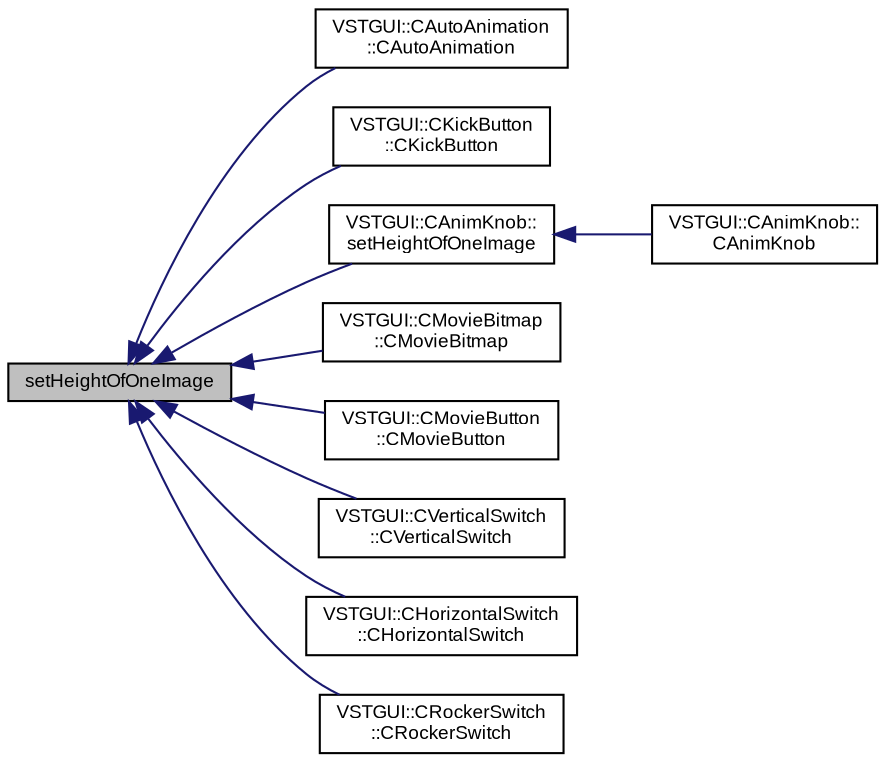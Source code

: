 digraph "setHeightOfOneImage"
{
  bgcolor="transparent";
  edge [fontname="Arial",fontsize="9",labelfontname="Arial",labelfontsize="9"];
  node [fontname="Arial",fontsize="9",shape=record];
  rankdir="LR";
  Node1 [label="setHeightOfOneImage",height=0.2,width=0.4,color="black", fillcolor="grey75", style="filled" fontcolor="black"];
  Node1 -> Node2 [dir="back",color="midnightblue",fontsize="9",style="solid",fontname="Arial"];
  Node2 [label="VSTGUI::CAutoAnimation\l::CAutoAnimation",height=0.2,width=0.4,color="black",URL="$class_v_s_t_g_u_i_1_1_c_auto_animation.html#a7451f9d997eb153a8c08d559dfe44332"];
  Node1 -> Node3 [dir="back",color="midnightblue",fontsize="9",style="solid",fontname="Arial"];
  Node3 [label="VSTGUI::CKickButton\l::CKickButton",height=0.2,width=0.4,color="black",URL="$class_v_s_t_g_u_i_1_1_c_kick_button.html#a221bcb70648d183f2113cbefa42164fd"];
  Node1 -> Node4 [dir="back",color="midnightblue",fontsize="9",style="solid",fontname="Arial"];
  Node4 [label="VSTGUI::CAnimKnob::\lsetHeightOfOneImage",height=0.2,width=0.4,color="black",URL="$class_v_s_t_g_u_i_1_1_c_anim_knob.html#aa461070209a686c8b44059191be2a3a3"];
  Node4 -> Node5 [dir="back",color="midnightblue",fontsize="9",style="solid",fontname="Arial"];
  Node5 [label="VSTGUI::CAnimKnob::\lCAnimKnob",height=0.2,width=0.4,color="black",URL="$class_v_s_t_g_u_i_1_1_c_anim_knob.html#aef27ee680f296482dcae1c7355aea393"];
  Node1 -> Node6 [dir="back",color="midnightblue",fontsize="9",style="solid",fontname="Arial"];
  Node6 [label="VSTGUI::CMovieBitmap\l::CMovieBitmap",height=0.2,width=0.4,color="black",URL="$class_v_s_t_g_u_i_1_1_c_movie_bitmap.html#ab7f5005eb14306c5cd408e6d41f71c11"];
  Node1 -> Node7 [dir="back",color="midnightblue",fontsize="9",style="solid",fontname="Arial"];
  Node7 [label="VSTGUI::CMovieButton\l::CMovieButton",height=0.2,width=0.4,color="black",URL="$class_v_s_t_g_u_i_1_1_c_movie_button.html#a9712c81ed3ebec42cc2281ed71a104fd"];
  Node1 -> Node8 [dir="back",color="midnightblue",fontsize="9",style="solid",fontname="Arial"];
  Node8 [label="VSTGUI::CVerticalSwitch\l::CVerticalSwitch",height=0.2,width=0.4,color="black",URL="$class_v_s_t_g_u_i_1_1_c_vertical_switch.html#abe3178ed25078485f96aa78a314912a3"];
  Node1 -> Node9 [dir="back",color="midnightblue",fontsize="9",style="solid",fontname="Arial"];
  Node9 [label="VSTGUI::CHorizontalSwitch\l::CHorizontalSwitch",height=0.2,width=0.4,color="black",URL="$class_v_s_t_g_u_i_1_1_c_horizontal_switch.html#ab0bd75cd7624d208a84d4d9587f7be51"];
  Node1 -> Node10 [dir="back",color="midnightblue",fontsize="9",style="solid",fontname="Arial"];
  Node10 [label="VSTGUI::CRockerSwitch\l::CRockerSwitch",height=0.2,width=0.4,color="black",URL="$class_v_s_t_g_u_i_1_1_c_rocker_switch.html#aa8998ebbcd201af276ebf618ef9bb4be"];
}
